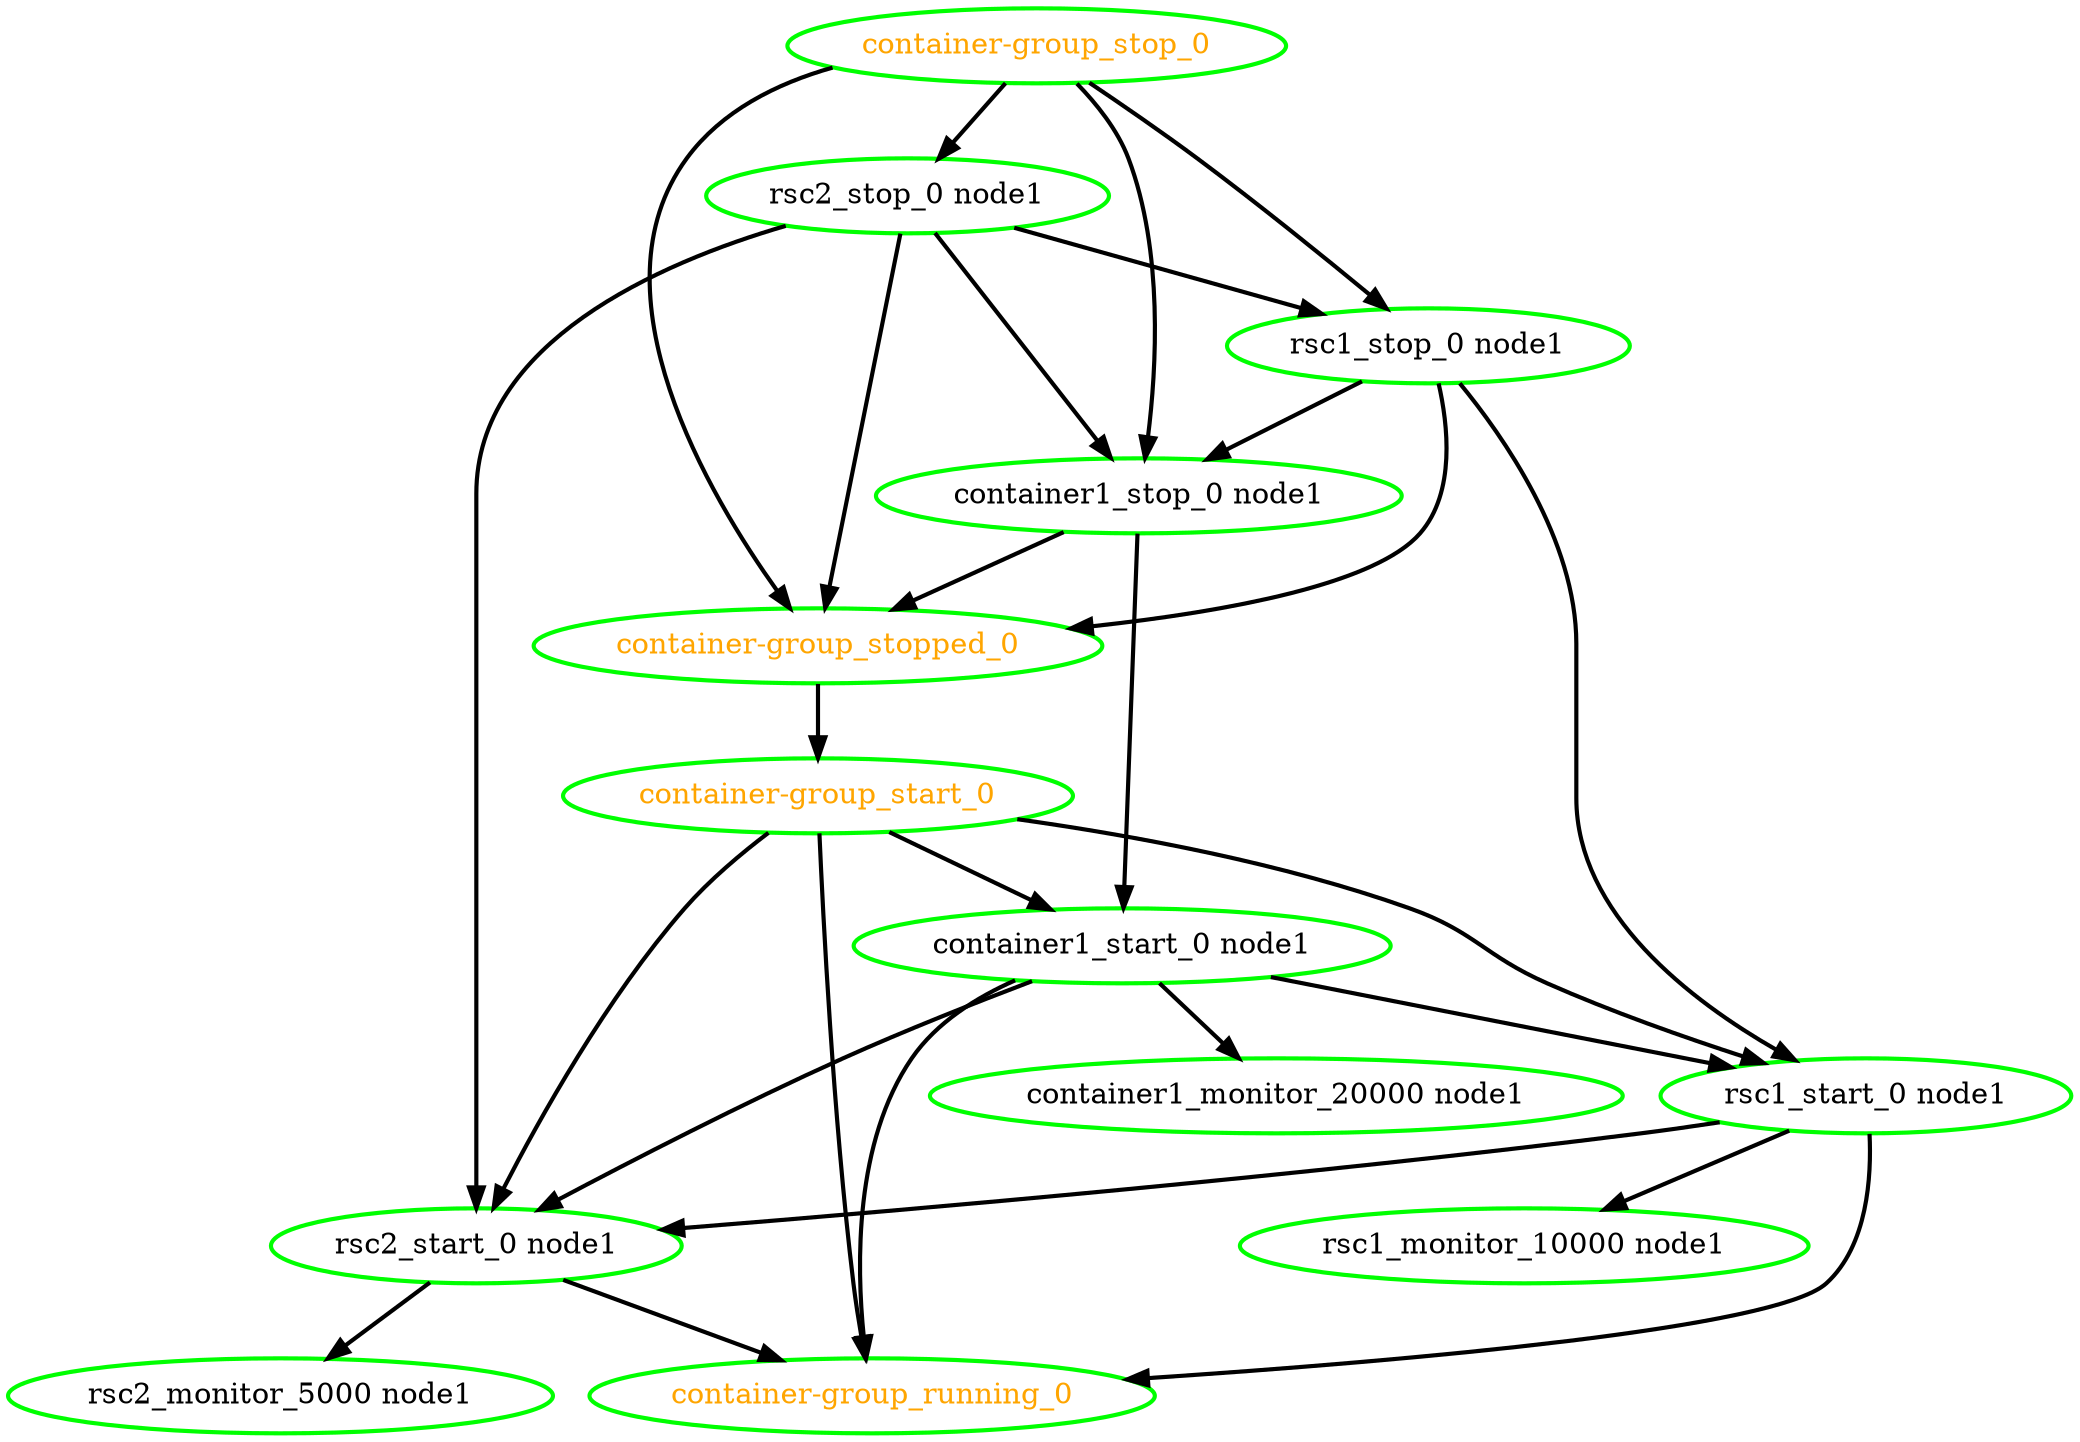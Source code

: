  digraph "g" {
"container-group_running_0" [ style=bold color="green" fontcolor="orange"]
"container-group_start_0" -> "container-group_running_0" [ style = bold]
"container-group_start_0" -> "container1_start_0 node1" [ style = bold]
"container-group_start_0" -> "rsc1_start_0 node1" [ style = bold]
"container-group_start_0" -> "rsc2_start_0 node1" [ style = bold]
"container-group_start_0" [ style=bold color="green" fontcolor="orange"]
"container-group_stop_0" -> "container-group_stopped_0" [ style = bold]
"container-group_stop_0" -> "container1_stop_0 node1" [ style = bold]
"container-group_stop_0" -> "rsc1_stop_0 node1" [ style = bold]
"container-group_stop_0" -> "rsc2_stop_0 node1" [ style = bold]
"container-group_stop_0" [ style=bold color="green" fontcolor="orange"]
"container-group_stopped_0" -> "container-group_start_0" [ style = bold]
"container-group_stopped_0" [ style=bold color="green" fontcolor="orange"]
"container1_monitor_20000 node1" [ style=bold color="green" fontcolor="black"]
"container1_start_0 node1" -> "container-group_running_0" [ style = bold]
"container1_start_0 node1" -> "container1_monitor_20000 node1" [ style = bold]
"container1_start_0 node1" -> "rsc1_start_0 node1" [ style = bold]
"container1_start_0 node1" -> "rsc2_start_0 node1" [ style = bold]
"container1_start_0 node1" [ style=bold color="green" fontcolor="black"]
"container1_stop_0 node1" -> "container-group_stopped_0" [ style = bold]
"container1_stop_0 node1" -> "container1_start_0 node1" [ style = bold]
"container1_stop_0 node1" [ style=bold color="green" fontcolor="black"]
"rsc1_monitor_10000 node1" [ style=bold color="green" fontcolor="black"]
"rsc1_start_0 node1" -> "container-group_running_0" [ style = bold]
"rsc1_start_0 node1" -> "rsc1_monitor_10000 node1" [ style = bold]
"rsc1_start_0 node1" -> "rsc2_start_0 node1" [ style = bold]
"rsc1_start_0 node1" [ style=bold color="green" fontcolor="black"]
"rsc1_stop_0 node1" -> "container-group_stopped_0" [ style = bold]
"rsc1_stop_0 node1" -> "container1_stop_0 node1" [ style = bold]
"rsc1_stop_0 node1" -> "rsc1_start_0 node1" [ style = bold]
"rsc1_stop_0 node1" [ style=bold color="green" fontcolor="black"]
"rsc2_monitor_5000 node1" [ style=bold color="green" fontcolor="black"]
"rsc2_start_0 node1" -> "container-group_running_0" [ style = bold]
"rsc2_start_0 node1" -> "rsc2_monitor_5000 node1" [ style = bold]
"rsc2_start_0 node1" [ style=bold color="green" fontcolor="black"]
"rsc2_stop_0 node1" -> "container-group_stopped_0" [ style = bold]
"rsc2_stop_0 node1" -> "container1_stop_0 node1" [ style = bold]
"rsc2_stop_0 node1" -> "rsc1_stop_0 node1" [ style = bold]
"rsc2_stop_0 node1" -> "rsc2_start_0 node1" [ style = bold]
"rsc2_stop_0 node1" [ style=bold color="green" fontcolor="black"]
}
